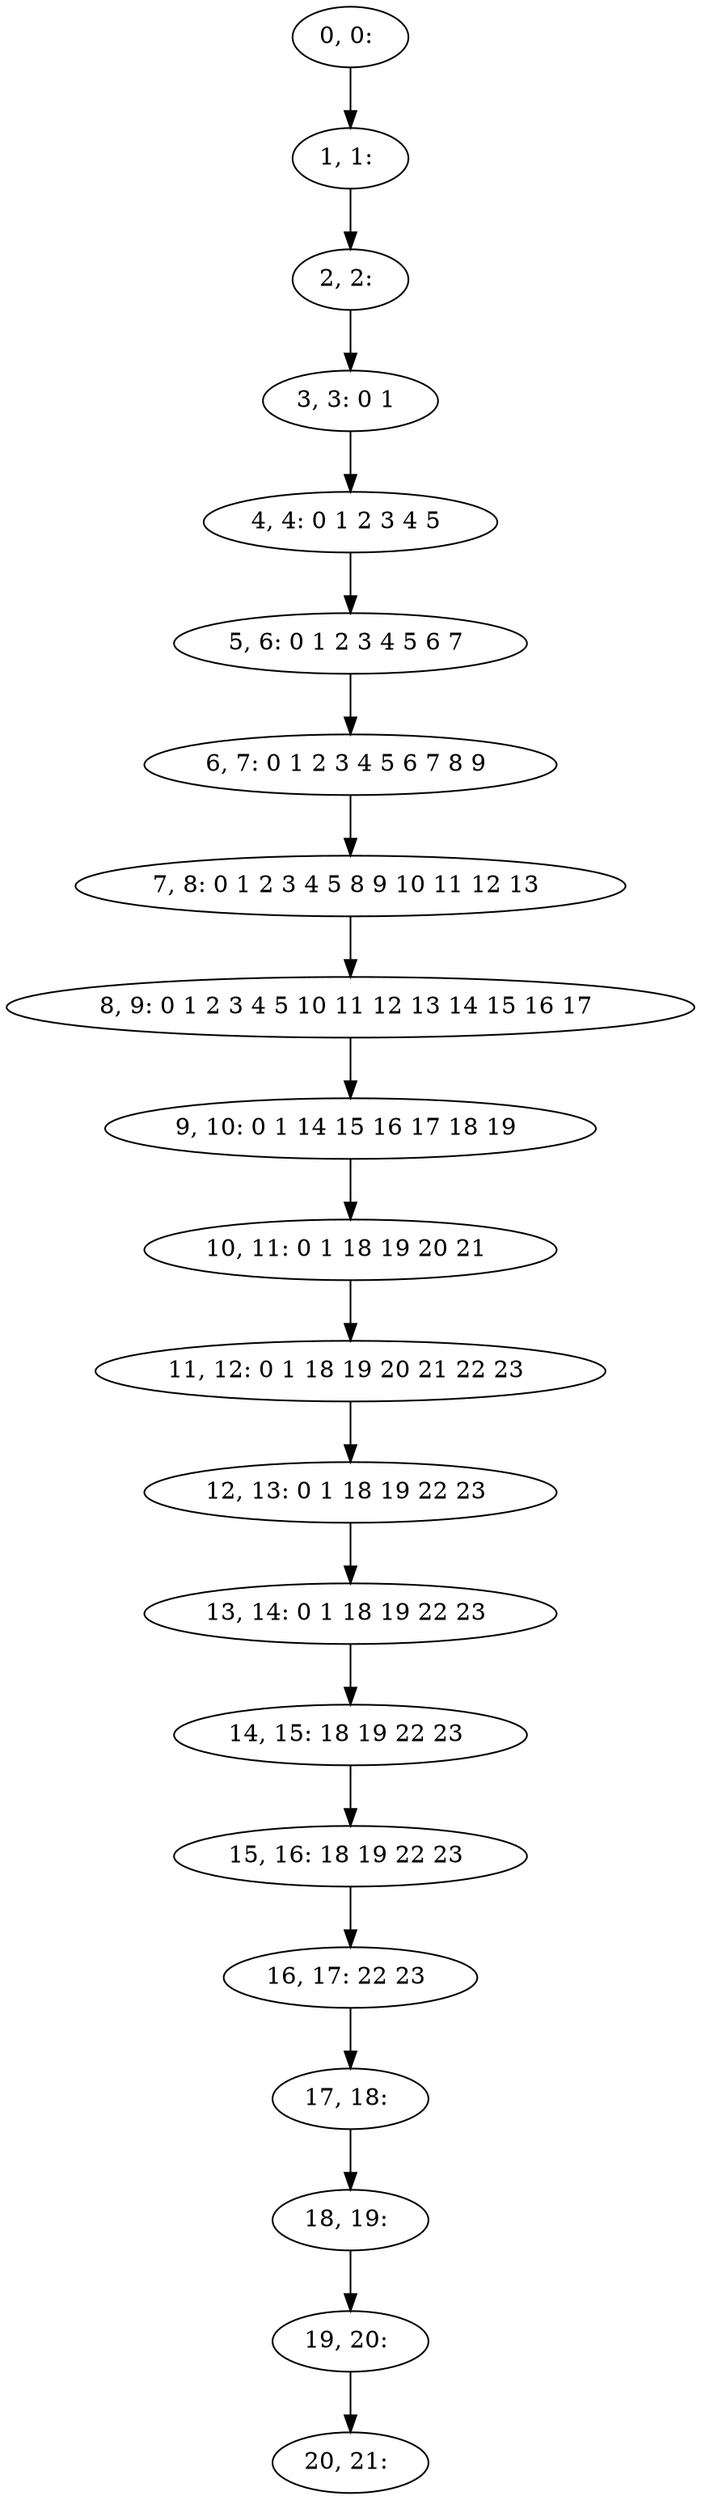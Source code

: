 digraph G {
0[label="0, 0: "];
1[label="1, 1: "];
2[label="2, 2: "];
3[label="3, 3: 0 1 "];
4[label="4, 4: 0 1 2 3 4 5 "];
5[label="5, 6: 0 1 2 3 4 5 6 7 "];
6[label="6, 7: 0 1 2 3 4 5 6 7 8 9 "];
7[label="7, 8: 0 1 2 3 4 5 8 9 10 11 12 13 "];
8[label="8, 9: 0 1 2 3 4 5 10 11 12 13 14 15 16 17 "];
9[label="9, 10: 0 1 14 15 16 17 18 19 "];
10[label="10, 11: 0 1 18 19 20 21 "];
11[label="11, 12: 0 1 18 19 20 21 22 23 "];
12[label="12, 13: 0 1 18 19 22 23 "];
13[label="13, 14: 0 1 18 19 22 23 "];
14[label="14, 15: 18 19 22 23 "];
15[label="15, 16: 18 19 22 23 "];
16[label="16, 17: 22 23 "];
17[label="17, 18: "];
18[label="18, 19: "];
19[label="19, 20: "];
20[label="20, 21: "];
0->1 ;
1->2 ;
2->3 ;
3->4 ;
4->5 ;
5->6 ;
6->7 ;
7->8 ;
8->9 ;
9->10 ;
10->11 ;
11->12 ;
12->13 ;
13->14 ;
14->15 ;
15->16 ;
16->17 ;
17->18 ;
18->19 ;
19->20 ;
}
